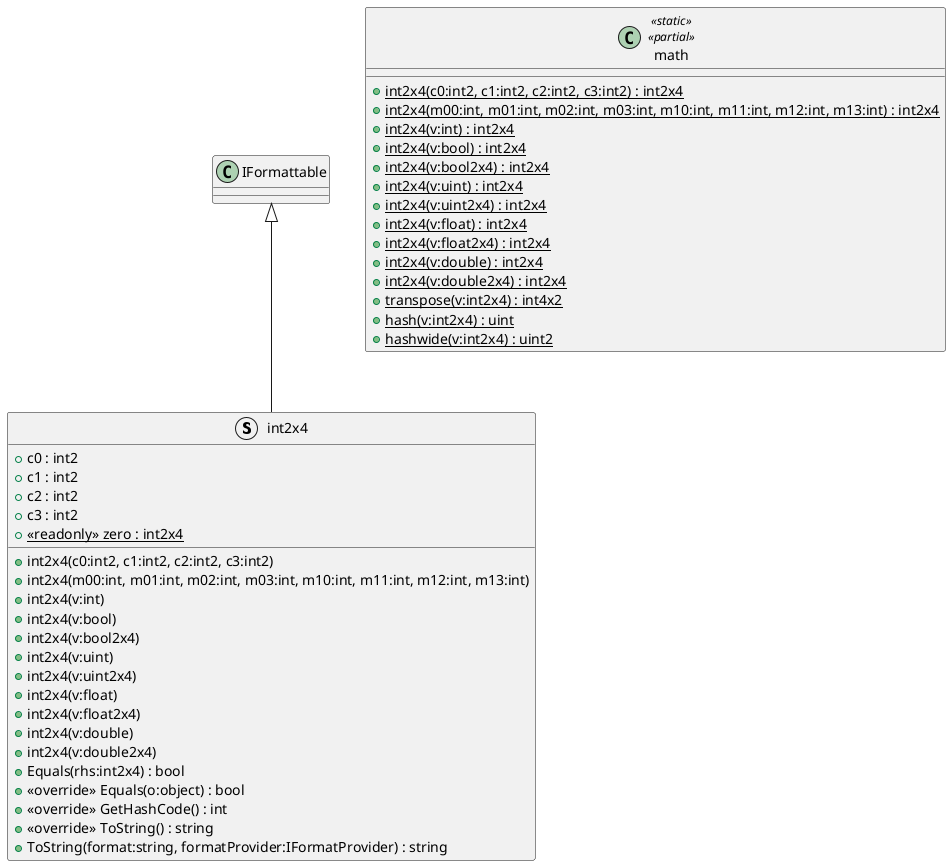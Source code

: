 @startuml
struct int2x4 {
    + c0 : int2
    + c1 : int2
    + c2 : int2
    + c3 : int2
    + {static} <<readonly>> zero : int2x4
    + int2x4(c0:int2, c1:int2, c2:int2, c3:int2)
    + int2x4(m00:int, m01:int, m02:int, m03:int, m10:int, m11:int, m12:int, m13:int)
    + int2x4(v:int)
    + int2x4(v:bool)
    + int2x4(v:bool2x4)
    + int2x4(v:uint)
    + int2x4(v:uint2x4)
    + int2x4(v:float)
    + int2x4(v:float2x4)
    + int2x4(v:double)
    + int2x4(v:double2x4)
    + Equals(rhs:int2x4) : bool
    + <<override>> Equals(o:object) : bool
    + <<override>> GetHashCode() : int
    + <<override>> ToString() : string
    + ToString(format:string, formatProvider:IFormatProvider) : string
}
class math <<static>> <<partial>> {
    + {static} int2x4(c0:int2, c1:int2, c2:int2, c3:int2) : int2x4
    + {static} int2x4(m00:int, m01:int, m02:int, m03:int, m10:int, m11:int, m12:int, m13:int) : int2x4
    + {static} int2x4(v:int) : int2x4
    + {static} int2x4(v:bool) : int2x4
    + {static} int2x4(v:bool2x4) : int2x4
    + {static} int2x4(v:uint) : int2x4
    + {static} int2x4(v:uint2x4) : int2x4
    + {static} int2x4(v:float) : int2x4
    + {static} int2x4(v:float2x4) : int2x4
    + {static} int2x4(v:double) : int2x4
    + {static} int2x4(v:double2x4) : int2x4
    + {static} transpose(v:int2x4) : int4x2
    + {static} hash(v:int2x4) : uint
    + {static} hashwide(v:int2x4) : uint2
}
IFormattable <|-- int2x4
@enduml

